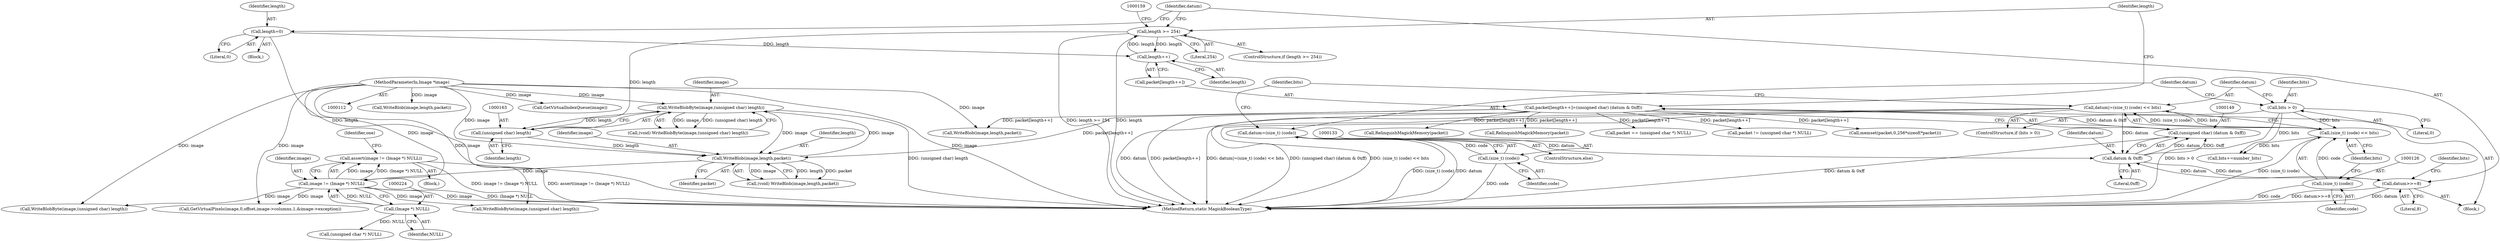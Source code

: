 digraph "0_ImageMagick6_19651f3db63fa1511ed83a348c4c82fa553f8d01@API" {
"1000220" [label="(Call,assert(image != (Image *) NULL))"];
"1000221" [label="(Call,image != (Image *) NULL)"];
"1000167" [label="(Call,WriteBlob(image,length,packet))"];
"1000160" [label="(Call,WriteBlobByte(image,(unsigned char) length))"];
"1000114" [label="(MethodParameterIn,Image *image)"];
"1000162" [label="(Call,(unsigned char) length)"];
"1000154" [label="(Call,length >= 254)"];
"1000146" [label="(Call,length++)"];
"1000171" [label="(Call,length=0)"];
"1000143" [label="(Call,packet[length++]=(unsigned char) (datum & 0xff))"];
"1000148" [label="(Call,(unsigned char) (datum & 0xff))"];
"1000150" [label="(Call,datum & 0xff)"];
"1000122" [label="(Call,datum|=(size_t) (code) << bits)"];
"1000124" [label="(Call,(size_t) (code) << bits)"];
"1000125" [label="(Call,(size_t) (code))"];
"1000119" [label="(Call,bits > 0)"];
"1000174" [label="(Call,datum>>=8)"];
"1000130" [label="(Call,datum=(size_t) (code))"];
"1000132" [label="(Call,(size_t) (code))"];
"1000223" [label="(Call,(Image *) NULL)"];
"1000227" [label="(Identifier,one)"];
"1000116" [label="(Block,)"];
"1000143" [label="(Call,packet[length++]=(unsigned char) (datum & 0xff))"];
"1000173" [label="(Literal,0)"];
"1000161" [label="(Identifier,image)"];
"1000124" [label="(Call,(size_t) (code) << bits)"];
"1000267" [label="(Call,packet == (unsigned char *) NULL)"];
"1000156" [label="(Literal,254)"];
"1000114" [label="(MethodParameterIn,Image *image)"];
"1000128" [label="(Identifier,bits)"];
"1000801" [label="(Call,WriteBlob(image,length,packet))"];
"1000291" [label="(Call,packet != (unsigned char *) NULL)"];
"1000220" [label="(Call,assert(image != (Image *) NULL))"];
"1000168" [label="(Identifier,image)"];
"1000150" [label="(Call,datum & 0xff)"];
"1000134" [label="(Identifier,code)"];
"1000118" [label="(ControlStructure,if (bits > 0))"];
"1000123" [label="(Identifier,datum)"];
"1000342" [label="(Call,memset(packet,0,256*sizeof(*packet)))"];
"1000155" [label="(Identifier,length)"];
"1000152" [label="(Literal,0xff)"];
"1000125" [label="(Call,(size_t) (code))"];
"1000848" [label="(Call,RelinquishMagickMemory(packet))"];
"1000164" [label="(Identifier,length)"];
"1000174" [label="(Call,datum>>=8)"];
"1000119" [label="(Call,bits > 0)"];
"1000142" [label="(Block,)"];
"1000120" [label="(Identifier,bits)"];
"1000162" [label="(Call,(unsigned char) length)"];
"1000852" [label="(MethodReturn,static MagickBooleanType)"];
"1000269" [label="(Call,(unsigned char *) NULL)"];
"1000129" [label="(ControlStructure,else)"];
"1000171" [label="(Call,length=0)"];
"1000815" [label="(Call,WriteBlobByte(image,(unsigned char) length))"];
"1000157" [label="(Block,)"];
"1000127" [label="(Identifier,code)"];
"1000144" [label="(Call,packet[length++])"];
"1000130" [label="(Call,datum=(size_t) (code))"];
"1000178" [label="(Identifier,bits)"];
"1000466" [label="(Call,GetVirtualIndexQueue(image))"];
"1000176" [label="(Literal,8)"];
"1000170" [label="(Identifier,packet)"];
"1000135" [label="(Call,bits+=number_bits)"];
"1000146" [label="(Call,length++)"];
"1000121" [label="(Literal,0)"];
"1000221" [label="(Call,image != (Image *) NULL)"];
"1000794" [label="(Call,WriteBlobByte(image,(unsigned char) length))"];
"1000158" [label="(Call,(void) WriteBlobByte(image,(unsigned char) length))"];
"1000175" [label="(Identifier,datum)"];
"1000148" [label="(Call,(unsigned char) (datum & 0xff))"];
"1000822" [label="(Call,WriteBlob(image,length,packet))"];
"1000153" [label="(ControlStructure,if (length >= 254))"];
"1000300" [label="(Call,RelinquishMagickMemory(packet))"];
"1000223" [label="(Call,(Image *) NULL)"];
"1000445" [label="(Call,GetVirtualPixels(image,0,offset,image->columns,1,&image->exception))"];
"1000132" [label="(Call,(size_t) (code))"];
"1000154" [label="(Call,length >= 254)"];
"1000122" [label="(Call,datum|=(size_t) (code) << bits)"];
"1000225" [label="(Identifier,NULL)"];
"1000172" [label="(Identifier,length)"];
"1000160" [label="(Call,WriteBlobByte(image,(unsigned char) length))"];
"1000147" [label="(Identifier,length)"];
"1000222" [label="(Identifier,image)"];
"1000167" [label="(Call,WriteBlob(image,length,packet))"];
"1000131" [label="(Identifier,datum)"];
"1000151" [label="(Identifier,datum)"];
"1000169" [label="(Identifier,length)"];
"1000165" [label="(Call,(void) WriteBlob(image,length,packet))"];
"1000136" [label="(Identifier,bits)"];
"1000220" -> "1000116"  [label="AST: "];
"1000220" -> "1000221"  [label="CFG: "];
"1000221" -> "1000220"  [label="AST: "];
"1000227" -> "1000220"  [label="CFG: "];
"1000220" -> "1000852"  [label="DDG: image != (Image *) NULL"];
"1000220" -> "1000852"  [label="DDG: assert(image != (Image *) NULL)"];
"1000221" -> "1000220"  [label="DDG: image"];
"1000221" -> "1000220"  [label="DDG: (Image *) NULL"];
"1000221" -> "1000223"  [label="CFG: "];
"1000222" -> "1000221"  [label="AST: "];
"1000223" -> "1000221"  [label="AST: "];
"1000221" -> "1000852"  [label="DDG: (Image *) NULL"];
"1000221" -> "1000852"  [label="DDG: image"];
"1000167" -> "1000221"  [label="DDG: image"];
"1000114" -> "1000221"  [label="DDG: image"];
"1000223" -> "1000221"  [label="DDG: NULL"];
"1000221" -> "1000445"  [label="DDG: image"];
"1000221" -> "1000794"  [label="DDG: image"];
"1000221" -> "1000815"  [label="DDG: image"];
"1000167" -> "1000165"  [label="AST: "];
"1000167" -> "1000170"  [label="CFG: "];
"1000168" -> "1000167"  [label="AST: "];
"1000169" -> "1000167"  [label="AST: "];
"1000170" -> "1000167"  [label="AST: "];
"1000165" -> "1000167"  [label="CFG: "];
"1000167" -> "1000160"  [label="DDG: image"];
"1000167" -> "1000165"  [label="DDG: image"];
"1000167" -> "1000165"  [label="DDG: length"];
"1000167" -> "1000165"  [label="DDG: packet"];
"1000160" -> "1000167"  [label="DDG: image"];
"1000114" -> "1000167"  [label="DDG: image"];
"1000162" -> "1000167"  [label="DDG: length"];
"1000143" -> "1000167"  [label="DDG: packet[length++]"];
"1000160" -> "1000158"  [label="AST: "];
"1000160" -> "1000162"  [label="CFG: "];
"1000161" -> "1000160"  [label="AST: "];
"1000162" -> "1000160"  [label="AST: "];
"1000158" -> "1000160"  [label="CFG: "];
"1000160" -> "1000852"  [label="DDG: (unsigned char) length"];
"1000160" -> "1000158"  [label="DDG: image"];
"1000160" -> "1000158"  [label="DDG: (unsigned char) length"];
"1000114" -> "1000160"  [label="DDG: image"];
"1000162" -> "1000160"  [label="DDG: length"];
"1000114" -> "1000112"  [label="AST: "];
"1000114" -> "1000852"  [label="DDG: image"];
"1000114" -> "1000445"  [label="DDG: image"];
"1000114" -> "1000466"  [label="DDG: image"];
"1000114" -> "1000794"  [label="DDG: image"];
"1000114" -> "1000801"  [label="DDG: image"];
"1000114" -> "1000815"  [label="DDG: image"];
"1000114" -> "1000822"  [label="DDG: image"];
"1000162" -> "1000164"  [label="CFG: "];
"1000163" -> "1000162"  [label="AST: "];
"1000164" -> "1000162"  [label="AST: "];
"1000154" -> "1000162"  [label="DDG: length"];
"1000154" -> "1000153"  [label="AST: "];
"1000154" -> "1000156"  [label="CFG: "];
"1000155" -> "1000154"  [label="AST: "];
"1000156" -> "1000154"  [label="AST: "];
"1000159" -> "1000154"  [label="CFG: "];
"1000175" -> "1000154"  [label="CFG: "];
"1000154" -> "1000852"  [label="DDG: length"];
"1000154" -> "1000852"  [label="DDG: length >= 254"];
"1000154" -> "1000146"  [label="DDG: length"];
"1000146" -> "1000154"  [label="DDG: length"];
"1000146" -> "1000144"  [label="AST: "];
"1000146" -> "1000147"  [label="CFG: "];
"1000147" -> "1000146"  [label="AST: "];
"1000144" -> "1000146"  [label="CFG: "];
"1000171" -> "1000146"  [label="DDG: length"];
"1000171" -> "1000157"  [label="AST: "];
"1000171" -> "1000173"  [label="CFG: "];
"1000172" -> "1000171"  [label="AST: "];
"1000173" -> "1000171"  [label="AST: "];
"1000175" -> "1000171"  [label="CFG: "];
"1000171" -> "1000852"  [label="DDG: length"];
"1000143" -> "1000142"  [label="AST: "];
"1000143" -> "1000148"  [label="CFG: "];
"1000144" -> "1000143"  [label="AST: "];
"1000148" -> "1000143"  [label="AST: "];
"1000155" -> "1000143"  [label="CFG: "];
"1000143" -> "1000852"  [label="DDG: packet[length++]"];
"1000143" -> "1000852"  [label="DDG: (unsigned char) (datum & 0xff)"];
"1000148" -> "1000143"  [label="DDG: datum & 0xff"];
"1000143" -> "1000267"  [label="DDG: packet[length++]"];
"1000143" -> "1000291"  [label="DDG: packet[length++]"];
"1000143" -> "1000300"  [label="DDG: packet[length++]"];
"1000143" -> "1000342"  [label="DDG: packet[length++]"];
"1000143" -> "1000822"  [label="DDG: packet[length++]"];
"1000143" -> "1000848"  [label="DDG: packet[length++]"];
"1000148" -> "1000150"  [label="CFG: "];
"1000149" -> "1000148"  [label="AST: "];
"1000150" -> "1000148"  [label="AST: "];
"1000148" -> "1000852"  [label="DDG: datum & 0xff"];
"1000150" -> "1000148"  [label="DDG: datum"];
"1000150" -> "1000148"  [label="DDG: 0xff"];
"1000150" -> "1000152"  [label="CFG: "];
"1000151" -> "1000150"  [label="AST: "];
"1000152" -> "1000150"  [label="AST: "];
"1000122" -> "1000150"  [label="DDG: datum"];
"1000174" -> "1000150"  [label="DDG: datum"];
"1000130" -> "1000150"  [label="DDG: datum"];
"1000150" -> "1000174"  [label="DDG: datum"];
"1000122" -> "1000118"  [label="AST: "];
"1000122" -> "1000124"  [label="CFG: "];
"1000123" -> "1000122"  [label="AST: "];
"1000124" -> "1000122"  [label="AST: "];
"1000136" -> "1000122"  [label="CFG: "];
"1000122" -> "1000852"  [label="DDG: datum"];
"1000122" -> "1000852"  [label="DDG: datum|=(size_t) (code) << bits"];
"1000122" -> "1000852"  [label="DDG: (size_t) (code) << bits"];
"1000124" -> "1000122"  [label="DDG: (size_t) (code)"];
"1000124" -> "1000122"  [label="DDG: bits"];
"1000124" -> "1000128"  [label="CFG: "];
"1000125" -> "1000124"  [label="AST: "];
"1000128" -> "1000124"  [label="AST: "];
"1000124" -> "1000852"  [label="DDG: (size_t) (code)"];
"1000125" -> "1000124"  [label="DDG: code"];
"1000119" -> "1000124"  [label="DDG: bits"];
"1000124" -> "1000135"  [label="DDG: bits"];
"1000125" -> "1000127"  [label="CFG: "];
"1000126" -> "1000125"  [label="AST: "];
"1000127" -> "1000125"  [label="AST: "];
"1000128" -> "1000125"  [label="CFG: "];
"1000125" -> "1000852"  [label="DDG: code"];
"1000119" -> "1000118"  [label="AST: "];
"1000119" -> "1000121"  [label="CFG: "];
"1000120" -> "1000119"  [label="AST: "];
"1000121" -> "1000119"  [label="AST: "];
"1000123" -> "1000119"  [label="CFG: "];
"1000131" -> "1000119"  [label="CFG: "];
"1000119" -> "1000852"  [label="DDG: bits > 0"];
"1000119" -> "1000135"  [label="DDG: bits"];
"1000174" -> "1000142"  [label="AST: "];
"1000174" -> "1000176"  [label="CFG: "];
"1000175" -> "1000174"  [label="AST: "];
"1000176" -> "1000174"  [label="AST: "];
"1000178" -> "1000174"  [label="CFG: "];
"1000174" -> "1000852"  [label="DDG: datum"];
"1000174" -> "1000852"  [label="DDG: datum>>=8"];
"1000130" -> "1000129"  [label="AST: "];
"1000130" -> "1000132"  [label="CFG: "];
"1000131" -> "1000130"  [label="AST: "];
"1000132" -> "1000130"  [label="AST: "];
"1000136" -> "1000130"  [label="CFG: "];
"1000130" -> "1000852"  [label="DDG: (size_t) (code)"];
"1000130" -> "1000852"  [label="DDG: datum"];
"1000132" -> "1000130"  [label="DDG: code"];
"1000132" -> "1000134"  [label="CFG: "];
"1000133" -> "1000132"  [label="AST: "];
"1000134" -> "1000132"  [label="AST: "];
"1000132" -> "1000852"  [label="DDG: code"];
"1000223" -> "1000225"  [label="CFG: "];
"1000224" -> "1000223"  [label="AST: "];
"1000225" -> "1000223"  [label="AST: "];
"1000223" -> "1000269"  [label="DDG: NULL"];
}
